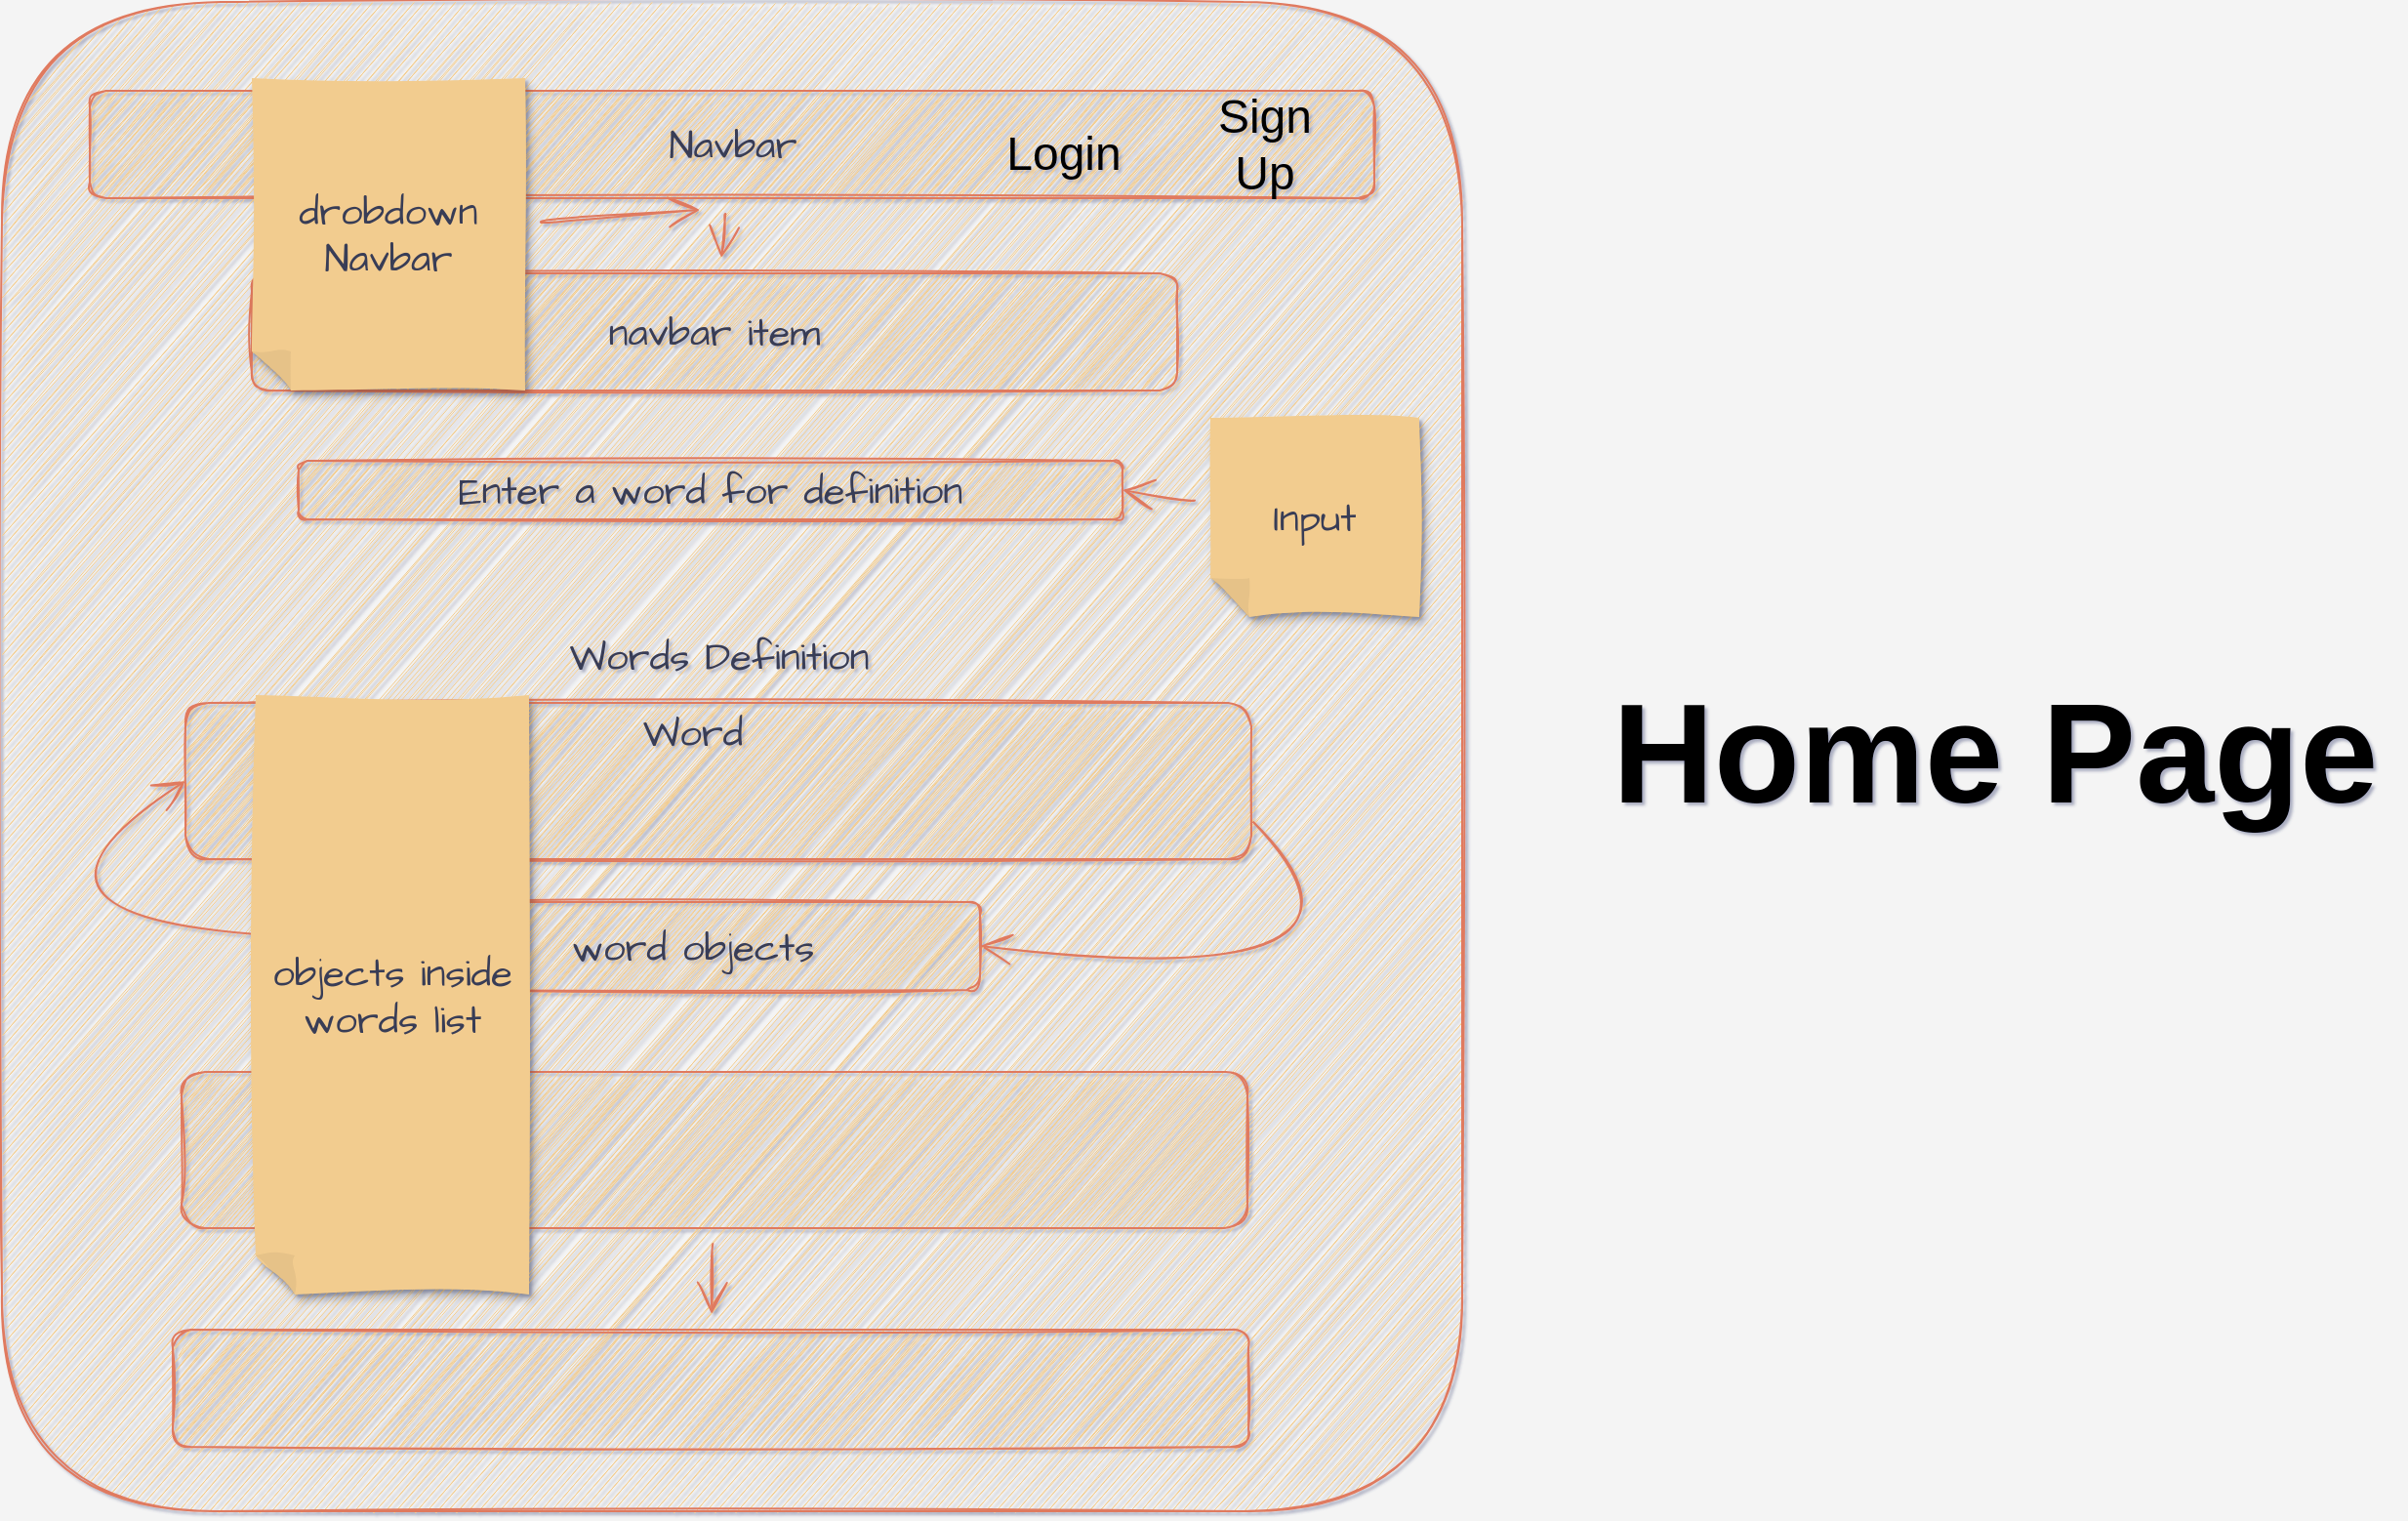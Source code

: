 <mxfile version="15.8.0" type="github">
  <diagram id="CmSHrUXnai_05-c7A5kj" name="Page-1">
    <mxGraphModel dx="1860" dy="1057" grid="0" gridSize="10" guides="1" tooltips="1" connect="1" arrows="1" fold="1" page="0" pageScale="1" pageWidth="827" pageHeight="1169" background="#F4F4F4" math="0" shadow="1">
      <root>
        <mxCell id="0" />
        <mxCell id="1" parent="0" />
        <mxCell id="JmO2lbckSChBUR0adonv-2" value="" style="whiteSpace=wrap;html=1;hachureGap=4;pointerEvents=0;fontFamily=Architects Daughter;fontSource=https%3A%2F%2Ffonts.googleapis.com%2Fcss%3Ffamily%3DArchitects%2BDaughter;fontSize=20;fillColor=#F2CC8F;strokeColor=#E07A5F;fontColor=#393C56;sketch=1;rounded=1;" parent="1" vertex="1">
          <mxGeometry x="-10" y="-42" width="748" height="773" as="geometry" />
        </mxCell>
        <mxCell id="JmO2lbckSChBUR0adonv-15" value="" style="edgeStyle=none;hachureGap=4;orthogonalLoop=1;jettySize=auto;html=1;fontFamily=Architects Daughter;fontSource=https%3A%2F%2Ffonts.googleapis.com%2Fcss%3Ffamily%3DArchitects%2BDaughter;fontSize=16;endArrow=open;startSize=14;endSize=14;sourcePerimeterSpacing=8;targetPerimeterSpacing=8;strokeColor=#E07A5F;fontColor=#393C56;sketch=1;curved=1;labelBackgroundColor=#F4F1DE;" parent="1" source="JmO2lbckSChBUR0adonv-3" target="JmO2lbckSChBUR0adonv-14" edge="1">
          <mxGeometry relative="1" as="geometry" />
        </mxCell>
        <mxCell id="JmO2lbckSChBUR0adonv-3" value="" style="whiteSpace=wrap;html=1;hachureGap=4;pointerEvents=0;fontFamily=Architects Daughter;fontSource=https%3A%2F%2Ffonts.googleapis.com%2Fcss%3Ffamily%3DArchitects%2BDaughter;fontSize=20;fillColor=#F2CC8F;strokeColor=#E07A5F;fontColor=#393C56;sketch=1;rounded=1;" parent="1" vertex="1">
          <mxGeometry x="35" y="3.5" width="658" height="55" as="geometry" />
        </mxCell>
        <mxCell id="JmO2lbckSChBUR0adonv-32" style="edgeStyle=none;hachureGap=4;orthogonalLoop=1;jettySize=auto;html=1;entryX=1;entryY=0.5;entryDx=0;entryDy=0;fontFamily=Architects Daughter;fontSource=https%3A%2F%2Ffonts.googleapis.com%2Fcss%3Ffamily%3DArchitects%2BDaughter;fontSize=16;endArrow=open;startSize=14;endSize=14;sourcePerimeterSpacing=8;targetPerimeterSpacing=8;exitX=1;exitY=0.75;exitDx=0;exitDy=0;strokeColor=#E07A5F;fontColor=#393C56;sketch=1;curved=1;labelBackgroundColor=#F4F1DE;" parent="1" source="JmO2lbckSChBUR0adonv-7" target="JmO2lbckSChBUR0adonv-21" edge="1">
          <mxGeometry relative="1" as="geometry">
            <Array as="points">
              <mxPoint x="719" y="467" />
            </Array>
          </mxGeometry>
        </mxCell>
        <mxCell id="JmO2lbckSChBUR0adonv-7" value="" style="whiteSpace=wrap;html=1;hachureGap=4;pointerEvents=0;fontFamily=Architects Daughter;fontSource=https%3A%2F%2Ffonts.googleapis.com%2Fcss%3Ffamily%3DArchitects%2BDaughter;fontSize=20;fillColor=#F2CC8F;strokeColor=#E07A5F;fontColor=#393C56;sketch=1;rounded=1;" parent="1" vertex="1">
          <mxGeometry x="84" y="317" width="546" height="80" as="geometry" />
        </mxCell>
        <mxCell id="JmO2lbckSChBUR0adonv-11" value="" style="edgeStyle=none;hachureGap=4;orthogonalLoop=1;jettySize=auto;html=1;fontFamily=Architects Daughter;fontSource=https%3A%2F%2Ffonts.googleapis.com%2Fcss%3Ffamily%3DArchitects%2BDaughter;fontSize=16;endArrow=open;startSize=14;endSize=14;sourcePerimeterSpacing=8;targetPerimeterSpacing=8;strokeColor=#E07A5F;fontColor=#393C56;sketch=1;curved=1;labelBackgroundColor=#F4F1DE;" parent="1" source="JmO2lbckSChBUR0adonv-8" target="JmO2lbckSChBUR0adonv-10" edge="1">
          <mxGeometry relative="1" as="geometry" />
        </mxCell>
        <mxCell id="JmO2lbckSChBUR0adonv-8" value="" style="whiteSpace=wrap;html=1;hachureGap=4;pointerEvents=0;fontFamily=Architects Daughter;fontSource=https%3A%2F%2Ffonts.googleapis.com%2Fcss%3Ffamily%3DArchitects%2BDaughter;fontSize=20;fillColor=#F2CC8F;strokeColor=#E07A5F;fontColor=#393C56;sketch=1;rounded=1;" parent="1" vertex="1">
          <mxGeometry x="82" y="506" width="546" height="80" as="geometry" />
        </mxCell>
        <mxCell id="JmO2lbckSChBUR0adonv-10" value="" style="whiteSpace=wrap;html=1;hachureGap=4;pointerEvents=0;fontFamily=Architects Daughter;fontSource=https%3A%2F%2Ffonts.googleapis.com%2Fcss%3Ffamily%3DArchitects%2BDaughter;fontSize=20;fillColor=#F2CC8F;strokeColor=#E07A5F;fontColor=#393C56;sketch=1;rounded=1;" parent="1" vertex="1">
          <mxGeometry x="77.5" y="638" width="551" height="60" as="geometry" />
        </mxCell>
        <mxCell id="JmO2lbckSChBUR0adonv-14" value="navbar item" style="whiteSpace=wrap;html=1;hachureGap=4;pointerEvents=0;fontFamily=Architects Daughter;fontSource=https%3A%2F%2Ffonts.googleapis.com%2Fcss%3Ffamily%3DArchitects%2BDaughter;fontSize=20;fillColor=#F2CC8F;strokeColor=#E07A5F;fontColor=#393C56;sketch=1;rounded=1;" parent="1" vertex="1">
          <mxGeometry x="118" y="97" width="474" height="60" as="geometry" />
        </mxCell>
        <mxCell id="JmO2lbckSChBUR0adonv-29" style="edgeStyle=none;hachureGap=4;orthogonalLoop=1;jettySize=auto;html=1;entryX=0.475;entryY=1.109;entryDx=0;entryDy=0;entryPerimeter=0;fontFamily=Architects Daughter;fontSource=https%3A%2F%2Ffonts.googleapis.com%2Fcss%3Ffamily%3DArchitects%2BDaughter;fontSize=16;endArrow=open;startSize=14;endSize=14;sourcePerimeterSpacing=8;targetPerimeterSpacing=8;strokeColor=#E07A5F;fontColor=#393C56;sketch=1;curved=1;labelBackgroundColor=#F4F1DE;" parent="1" source="JmO2lbckSChBUR0adonv-6" target="JmO2lbckSChBUR0adonv-3" edge="1">
          <mxGeometry relative="1" as="geometry" />
        </mxCell>
        <mxCell id="JmO2lbckSChBUR0adonv-6" value="drobdown Navbar" style="shape=note;whiteSpace=wrap;html=1;backgroundOutline=1;fontColor=#393C56;darkOpacity=0.05;fillColor=#F2CC8F;strokeColor=none;fillStyle=solid;direction=west;gradientDirection=north;shadow=1;size=20;pointerEvents=1;hachureGap=4;fontFamily=Architects Daughter;fontSource=https%3A%2F%2Ffonts.googleapis.com%2Fcss%3Ffamily%3DArchitects%2BDaughter;fontSize=20;sketch=1;rounded=1;" parent="1" vertex="1">
          <mxGeometry x="118" y="-3" width="140" height="160" as="geometry" />
        </mxCell>
        <mxCell id="JmO2lbckSChBUR0adonv-17" value="Words Definition" style="text;strokeColor=none;fillColor=none;html=1;align=center;verticalAlign=middle;whiteSpace=wrap;hachureGap=4;pointerEvents=0;fontFamily=Architects Daughter;fontSource=https%3A%2F%2Ffonts.googleapis.com%2Fcss%3Ffamily%3DArchitects%2BDaughter;fontSize=20;fontColor=#393C56;sketch=1;rounded=1;" parent="1" vertex="1">
          <mxGeometry x="256.5" y="278" width="201" height="30" as="geometry" />
        </mxCell>
        <mxCell id="JmO2lbckSChBUR0adonv-18" value="Navbar" style="text;strokeColor=none;fillColor=none;html=1;align=center;verticalAlign=middle;whiteSpace=wrap;hachureGap=4;pointerEvents=0;fontFamily=Architects Daughter;fontSource=https%3A%2F%2Ffonts.googleapis.com%2Fcss%3Ffamily%3DArchitects%2BDaughter;fontSize=20;fontColor=#393C56;sketch=1;rounded=1;" parent="1" vertex="1">
          <mxGeometry x="334.5" y="16" width="59" height="30" as="geometry" />
        </mxCell>
        <mxCell id="JmO2lbckSChBUR0adonv-19" value="Word" style="text;strokeColor=none;fillColor=none;html=1;align=center;verticalAlign=middle;whiteSpace=wrap;hachureGap=4;pointerEvents=0;fontFamily=Architects Daughter;fontSource=https%3A%2F%2Ffonts.googleapis.com%2Fcss%3Ffamily%3DArchitects%2BDaughter;fontSize=20;fontColor=#393C56;sketch=1;rounded=1;" parent="1" vertex="1">
          <mxGeometry x="314" y="317" width="60" height="30" as="geometry" />
        </mxCell>
        <mxCell id="JmO2lbckSChBUR0adonv-21" value="word objects" style="whiteSpace=wrap;html=1;hachureGap=4;pointerEvents=0;fontFamily=Architects Daughter;fontSource=https%3A%2F%2Ffonts.googleapis.com%2Fcss%3Ffamily%3DArchitects%2BDaughter;fontSize=20;fillColor=#F2CC8F;strokeColor=#E07A5F;fontColor=#393C56;sketch=1;rounded=1;" parent="1" vertex="1">
          <mxGeometry x="197" y="419" width="294" height="45" as="geometry" />
        </mxCell>
        <mxCell id="JmO2lbckSChBUR0adonv-31" style="edgeStyle=none;hachureGap=4;orthogonalLoop=1;jettySize=auto;html=1;entryX=0;entryY=0.5;entryDx=0;entryDy=0;fontFamily=Architects Daughter;fontSource=https%3A%2F%2Ffonts.googleapis.com%2Fcss%3Ffamily%3DArchitects%2BDaughter;fontSize=16;endArrow=open;startSize=14;endSize=14;sourcePerimeterSpacing=8;targetPerimeterSpacing=8;exitX=1.019;exitY=0.602;exitDx=0;exitDy=0;exitPerimeter=0;strokeColor=#E07A5F;fontColor=#393C56;sketch=1;curved=1;labelBackgroundColor=#F4F1DE;" parent="1" source="JmO2lbckSChBUR0adonv-12" target="JmO2lbckSChBUR0adonv-7" edge="1">
          <mxGeometry relative="1" as="geometry">
            <Array as="points">
              <mxPoint x="-21" y="423" />
            </Array>
          </mxGeometry>
        </mxCell>
        <mxCell id="JmO2lbckSChBUR0adonv-12" value="objects inside words list" style="shape=note;whiteSpace=wrap;html=1;backgroundOutline=1;fontColor=#393C56;darkOpacity=0.05;fillColor=#F2CC8F;strokeColor=none;fillStyle=solid;direction=west;gradientDirection=north;shadow=1;size=20;pointerEvents=1;hachureGap=4;fontFamily=Architects Daughter;fontSource=https%3A%2F%2Ffonts.googleapis.com%2Fcss%3Ffamily%3DArchitects%2BDaughter;fontSize=20;sketch=1;rounded=1;" parent="1" vertex="1">
          <mxGeometry x="120" y="313" width="140" height="307" as="geometry" />
        </mxCell>
        <mxCell id="JmO2lbckSChBUR0adonv-25" value="Enter a word for definition" style="whiteSpace=wrap;html=1;hachureGap=4;pointerEvents=0;fontFamily=Architects Daughter;fontSource=https%3A%2F%2Ffonts.googleapis.com%2Fcss%3Ffamily%3DArchitects%2BDaughter;fontSize=20;fillColor=#F2CC8F;strokeColor=#E07A5F;fontColor=#393C56;sketch=1;rounded=1;" parent="1" vertex="1">
          <mxGeometry x="142" y="193" width="422" height="30" as="geometry" />
        </mxCell>
        <mxCell id="JmO2lbckSChBUR0adonv-28" style="edgeStyle=none;hachureGap=4;orthogonalLoop=1;jettySize=auto;html=1;entryX=1;entryY=0.5;entryDx=0;entryDy=0;fontFamily=Architects Daughter;fontSource=https%3A%2F%2Ffonts.googleapis.com%2Fcss%3Ffamily%3DArchitects%2BDaughter;fontSize=16;endArrow=open;startSize=14;endSize=14;sourcePerimeterSpacing=8;targetPerimeterSpacing=8;strokeColor=#E07A5F;fontColor=#393C56;sketch=1;curved=1;labelBackgroundColor=#F4F1DE;" parent="1" source="JmO2lbckSChBUR0adonv-27" target="JmO2lbckSChBUR0adonv-25" edge="1">
          <mxGeometry relative="1" as="geometry" />
        </mxCell>
        <mxCell id="JmO2lbckSChBUR0adonv-27" value="Input" style="shape=note;whiteSpace=wrap;html=1;backgroundOutline=1;fontColor=#393C56;darkOpacity=0.05;fillColor=#F2CC8F;strokeColor=none;fillStyle=solid;direction=west;gradientDirection=north;shadow=1;size=20;pointerEvents=1;hachureGap=4;fontFamily=Architects Daughter;fontSource=https%3A%2F%2Ffonts.googleapis.com%2Fcss%3Ffamily%3DArchitects%2BDaughter;fontSize=20;sketch=1;rounded=1;" parent="1" vertex="1">
          <mxGeometry x="609" y="171" width="107" height="102" as="geometry" />
        </mxCell>
        <mxCell id="gmkSzC8t83yCurvc8Cnk-1" value="&lt;h1&gt;&lt;font style=&quot;font-size: 72px&quot;&gt;Home Page&lt;/font&gt;&lt;/h1&gt;" style="text;html=1;strokeColor=none;fillColor=none;spacing=5;spacingTop=-20;whiteSpace=wrap;overflow=hidden;rounded=0;" vertex="1" parent="1">
          <mxGeometry x="810" y="294" width="408" height="120" as="geometry" />
        </mxCell>
        <mxCell id="gmkSzC8t83yCurvc8Cnk-3" value="&lt;font style=&quot;font-size: 24px&quot;&gt;Login&lt;/font&gt;" style="text;html=1;strokeColor=none;fillColor=none;align=center;verticalAlign=middle;whiteSpace=wrap;rounded=0;fontSize=36;" vertex="1" parent="1">
          <mxGeometry x="504" y="16" width="60" height="30" as="geometry" />
        </mxCell>
        <mxCell id="gmkSzC8t83yCurvc8Cnk-4" value="Sign Up" style="text;html=1;strokeColor=none;fillColor=none;align=center;verticalAlign=middle;whiteSpace=wrap;rounded=0;fontSize=24;" vertex="1" parent="1">
          <mxGeometry x="594" y="16" width="86" height="30" as="geometry" />
        </mxCell>
      </root>
    </mxGraphModel>
  </diagram>
</mxfile>
